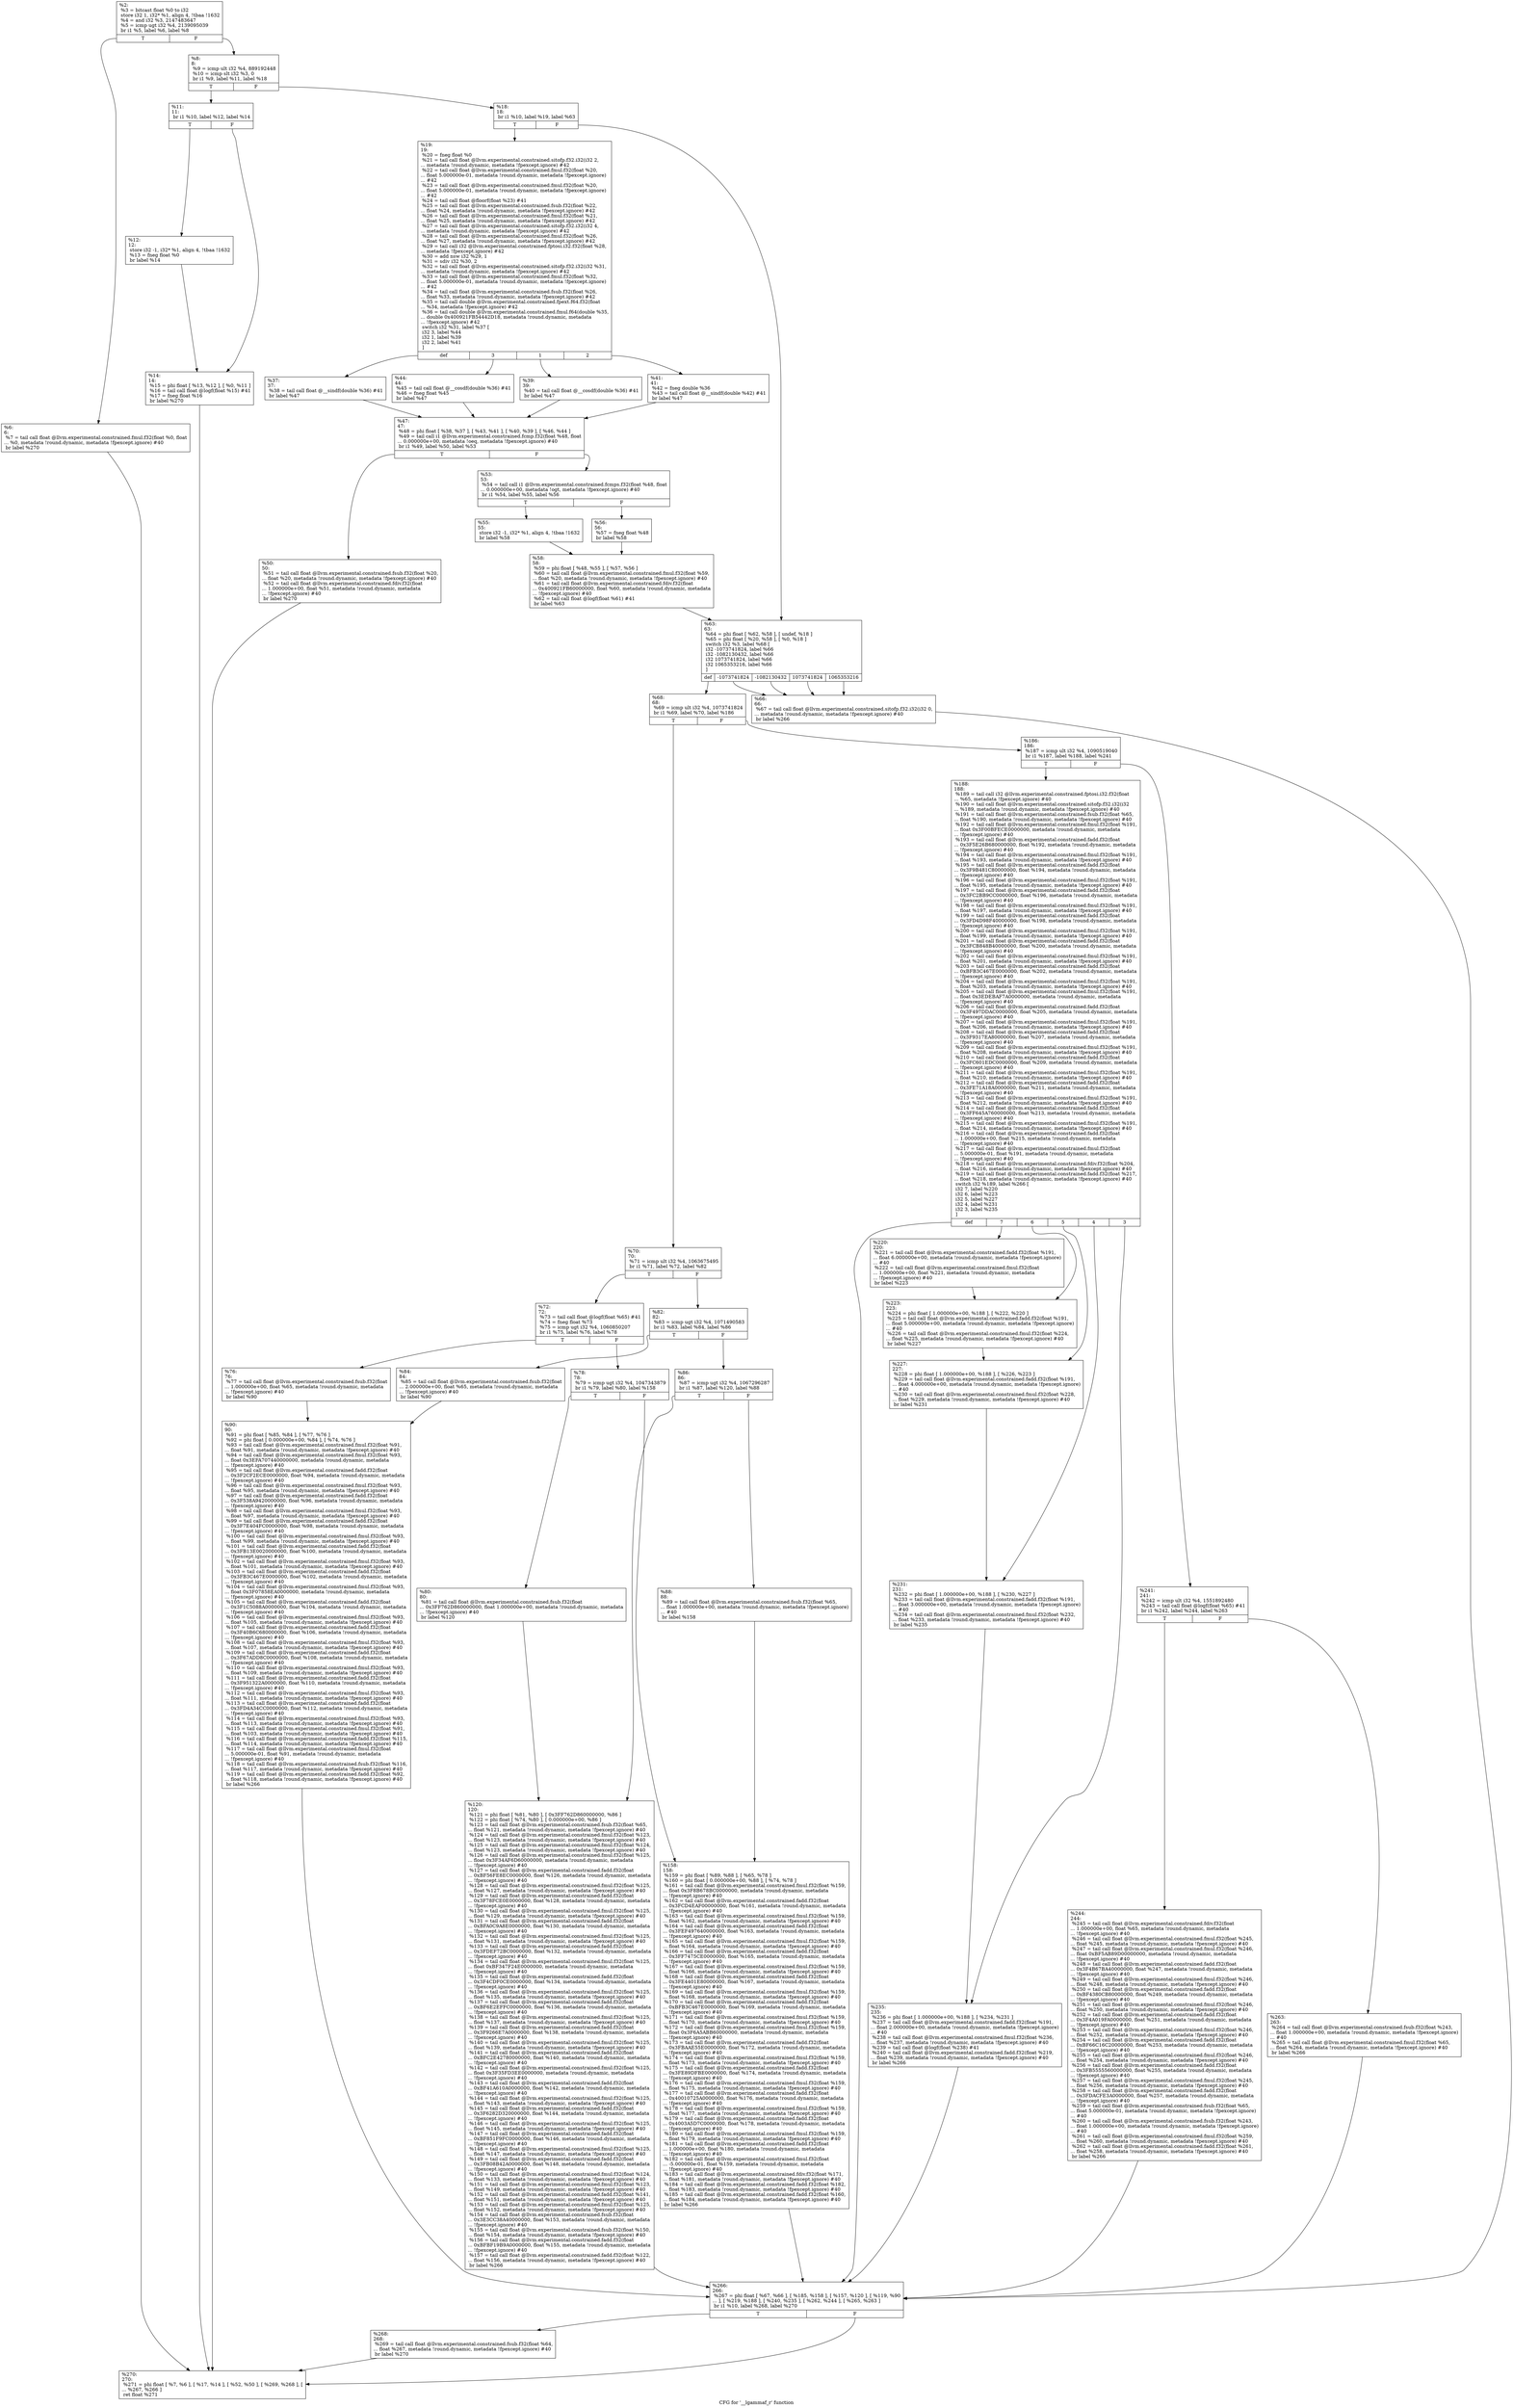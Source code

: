 digraph "CFG for '__lgammaf_r' function" {
	label="CFG for '__lgammaf_r' function";

	Node0x198b1f0 [shape=record,label="{%2:\l  %3 = bitcast float %0 to i32\l  store i32 1, i32* %1, align 4, !tbaa !1632\l  %4 = and i32 %3, 2147483647\l  %5 = icmp ugt i32 %4, 2139095039\l  br i1 %5, label %6, label %8\l|{<s0>T|<s1>F}}"];
	Node0x198b1f0:s0 -> Node0x198b630;
	Node0x198b1f0:s1 -> Node0x198b680;
	Node0x198b630 [shape=record,label="{%6:\l6:                                                \l  %7 = tail call float @llvm.experimental.constrained.fmul.f32(float %0, float\l... %0, metadata !round.dynamic, metadata !fpexcept.ignore) #40\l  br label %270\l}"];
	Node0x198b630 -> Node0x198c3f0;
	Node0x198b680 [shape=record,label="{%8:\l8:                                                \l  %9 = icmp ult i32 %4, 889192448\l  %10 = icmp slt i32 %3, 0\l  br i1 %9, label %11, label %18\l|{<s0>T|<s1>F}}"];
	Node0x198b680:s0 -> Node0x198b6d0;
	Node0x198b680:s1 -> Node0x198b7c0;
	Node0x198b6d0 [shape=record,label="{%11:\l11:                                               \l  br i1 %10, label %12, label %14\l|{<s0>T|<s1>F}}"];
	Node0x198b6d0:s0 -> Node0x198b720;
	Node0x198b6d0:s1 -> Node0x198b770;
	Node0x198b720 [shape=record,label="{%12:\l12:                                               \l  store i32 -1, i32* %1, align 4, !tbaa !1632\l  %13 = fneg float %0\l  br label %14\l}"];
	Node0x198b720 -> Node0x198b770;
	Node0x198b770 [shape=record,label="{%14:\l14:                                               \l  %15 = phi float [ %13, %12 ], [ %0, %11 ]\l  %16 = tail call float @logf(float %15) #41\l  %17 = fneg float %16\l  br label %270\l}"];
	Node0x198b770 -> Node0x198c3f0;
	Node0x198b7c0 [shape=record,label="{%18:\l18:                                               \l  br i1 %10, label %19, label %63\l|{<s0>T|<s1>F}}"];
	Node0x198b7c0:s0 -> Node0x198b810;
	Node0x198b7c0:s1 -> Node0x198bb80;
	Node0x198b810 [shape=record,label="{%19:\l19:                                               \l  %20 = fneg float %0\l  %21 = tail call float @llvm.experimental.constrained.sitofp.f32.i32(i32 2,\l... metadata !round.dynamic, metadata !fpexcept.ignore) #42\l  %22 = tail call float @llvm.experimental.constrained.fmul.f32(float %20,\l... float 5.000000e-01, metadata !round.dynamic, metadata !fpexcept.ignore)\l... #42\l  %23 = tail call float @llvm.experimental.constrained.fmul.f32(float %20,\l... float 5.000000e-01, metadata !round.dynamic, metadata !fpexcept.ignore)\l... #42\l  %24 = tail call float @floorf(float %23) #41\l  %25 = tail call float @llvm.experimental.constrained.fsub.f32(float %22,\l... float %24, metadata !round.dynamic, metadata !fpexcept.ignore) #42\l  %26 = tail call float @llvm.experimental.constrained.fmul.f32(float %21,\l... float %25, metadata !round.dynamic, metadata !fpexcept.ignore) #42\l  %27 = tail call float @llvm.experimental.constrained.sitofp.f32.i32(i32 4,\l... metadata !round.dynamic, metadata !fpexcept.ignore) #42\l  %28 = tail call float @llvm.experimental.constrained.fmul.f32(float %26,\l... float %27, metadata !round.dynamic, metadata !fpexcept.ignore) #42\l  %29 = tail call i32 @llvm.experimental.constrained.fptosi.i32.f32(float %28,\l... metadata !fpexcept.ignore) #42\l  %30 = add nsw i32 %29, 1\l  %31 = sdiv i32 %30, 2\l  %32 = tail call float @llvm.experimental.constrained.sitofp.f32.i32(i32 %31,\l... metadata !round.dynamic, metadata !fpexcept.ignore) #42\l  %33 = tail call float @llvm.experimental.constrained.fmul.f32(float %32,\l... float 5.000000e-01, metadata !round.dynamic, metadata !fpexcept.ignore)\l... #42\l  %34 = tail call float @llvm.experimental.constrained.fsub.f32(float %26,\l... float %33, metadata !round.dynamic, metadata !fpexcept.ignore) #42\l  %35 = tail call double @llvm.experimental.constrained.fpext.f64.f32(float\l... %34, metadata !fpexcept.ignore) #42\l  %36 = tail call double @llvm.experimental.constrained.fmul.f64(double %35,\l... double 0x400921FB54442D18, metadata !round.dynamic, metadata\l... !fpexcept.ignore) #42\l  switch i32 %31, label %37 [\l    i32 3, label %44\l    i32 1, label %39\l    i32 2, label %41\l  ]\l|{<s0>def|<s1>3|<s2>1|<s3>2}}"];
	Node0x198b810:s0 -> Node0x198b860;
	Node0x198b810:s1 -> Node0x198b950;
	Node0x198b810:s2 -> Node0x198b8b0;
	Node0x198b810:s3 -> Node0x198b900;
	Node0x198b860 [shape=record,label="{%37:\l37:                                               \l  %38 = tail call float @__sindf(double %36) #41\l  br label %47\l}"];
	Node0x198b860 -> Node0x198b9a0;
	Node0x198b8b0 [shape=record,label="{%39:\l39:                                               \l  %40 = tail call float @__cosdf(double %36) #41\l  br label %47\l}"];
	Node0x198b8b0 -> Node0x198b9a0;
	Node0x198b900 [shape=record,label="{%41:\l41:                                               \l  %42 = fneg double %36\l  %43 = tail call float @__sindf(double %42) #41\l  br label %47\l}"];
	Node0x198b900 -> Node0x198b9a0;
	Node0x198b950 [shape=record,label="{%44:\l44:                                               \l  %45 = tail call float @__cosdf(double %36) #41\l  %46 = fneg float %45\l  br label %47\l}"];
	Node0x198b950 -> Node0x198b9a0;
	Node0x198b9a0 [shape=record,label="{%47:\l47:                                               \l  %48 = phi float [ %38, %37 ], [ %43, %41 ], [ %40, %39 ], [ %46, %44 ]\l  %49 = tail call i1 @llvm.experimental.constrained.fcmp.f32(float %48, float\l... 0.000000e+00, metadata !oeq, metadata !fpexcept.ignore) #40\l  br i1 %49, label %50, label %53\l|{<s0>T|<s1>F}}"];
	Node0x198b9a0:s0 -> Node0x198b9f0;
	Node0x198b9a0:s1 -> Node0x198ba40;
	Node0x198b9f0 [shape=record,label="{%50:\l50:                                               \l  %51 = tail call float @llvm.experimental.constrained.fsub.f32(float %20,\l... float %20, metadata !round.dynamic, metadata !fpexcept.ignore) #40\l  %52 = tail call float @llvm.experimental.constrained.fdiv.f32(float\l... 1.000000e+00, float %51, metadata !round.dynamic, metadata\l... !fpexcept.ignore) #40\l  br label %270\l}"];
	Node0x198b9f0 -> Node0x198c3f0;
	Node0x198ba40 [shape=record,label="{%53:\l53:                                               \l  %54 = tail call i1 @llvm.experimental.constrained.fcmps.f32(float %48, float\l... 0.000000e+00, metadata !ogt, metadata !fpexcept.ignore) #40\l  br i1 %54, label %55, label %56\l|{<s0>T|<s1>F}}"];
	Node0x198ba40:s0 -> Node0x198ba90;
	Node0x198ba40:s1 -> Node0x198bae0;
	Node0x198ba90 [shape=record,label="{%55:\l55:                                               \l  store i32 -1, i32* %1, align 4, !tbaa !1632\l  br label %58\l}"];
	Node0x198ba90 -> Node0x198bb30;
	Node0x198bae0 [shape=record,label="{%56:\l56:                                               \l  %57 = fneg float %48\l  br label %58\l}"];
	Node0x198bae0 -> Node0x198bb30;
	Node0x198bb30 [shape=record,label="{%58:\l58:                                               \l  %59 = phi float [ %48, %55 ], [ %57, %56 ]\l  %60 = tail call float @llvm.experimental.constrained.fmul.f32(float %59,\l... float %20, metadata !round.dynamic, metadata !fpexcept.ignore) #40\l  %61 = tail call float @llvm.experimental.constrained.fdiv.f32(float\l... 0x400921FB60000000, float %60, metadata !round.dynamic, metadata\l... !fpexcept.ignore) #40\l  %62 = tail call float @logf(float %61) #41\l  br label %63\l}"];
	Node0x198bb30 -> Node0x198bb80;
	Node0x198bb80 [shape=record,label="{%63:\l63:                                               \l  %64 = phi float [ %62, %58 ], [ undef, %18 ]\l  %65 = phi float [ %20, %58 ], [ %0, %18 ]\l  switch i32 %3, label %68 [\l    i32 -1073741824, label %66\l    i32 -1082130432, label %66\l    i32 1073741824, label %66\l    i32 1065353216, label %66\l  ]\l|{<s0>def|<s1>-1073741824|<s2>-1082130432|<s3>1073741824|<s4>1065353216}}"];
	Node0x198bb80:s0 -> Node0x198bc20;
	Node0x198bb80:s1 -> Node0x198bbd0;
	Node0x198bb80:s2 -> Node0x198bbd0;
	Node0x198bb80:s3 -> Node0x198bbd0;
	Node0x198bb80:s4 -> Node0x198bbd0;
	Node0x198bbd0 [shape=record,label="{%66:\l66:                                               \l  %67 = tail call float @llvm.experimental.constrained.sitofp.f32.i32(i32 0,\l... metadata !round.dynamic, metadata !fpexcept.ignore) #40\l  br label %266\l}"];
	Node0x198bbd0 -> Node0x198c350;
	Node0x198bc20 [shape=record,label="{%68:\l68:                                               \l  %69 = icmp ult i32 %4, 1073741824\l  br i1 %69, label %70, label %186\l|{<s0>T|<s1>F}}"];
	Node0x198bc20:s0 -> Node0x198bc70;
	Node0x198bc20:s1 -> Node0x198c030;
	Node0x198bc70 [shape=record,label="{%70:\l70:                                               \l  %71 = icmp ult i32 %4, 1063675495\l  br i1 %71, label %72, label %82\l|{<s0>T|<s1>F}}"];
	Node0x198bc70:s0 -> Node0x198bcc0;
	Node0x198bc70:s1 -> Node0x198be00;
	Node0x198bcc0 [shape=record,label="{%72:\l72:                                               \l  %73 = tail call float @logf(float %65) #41\l  %74 = fneg float %73\l  %75 = icmp ugt i32 %4, 1060850207\l  br i1 %75, label %76, label %78\l|{<s0>T|<s1>F}}"];
	Node0x198bcc0:s0 -> Node0x198bd10;
	Node0x198bcc0:s1 -> Node0x198bd60;
	Node0x198bd10 [shape=record,label="{%76:\l76:                                               \l  %77 = tail call float @llvm.experimental.constrained.fsub.f32(float\l... 1.000000e+00, float %65, metadata !round.dynamic, metadata\l... !fpexcept.ignore) #40\l  br label %90\l}"];
	Node0x198bd10 -> Node0x198bf40;
	Node0x198bd60 [shape=record,label="{%78:\l78:                                               \l  %79 = icmp ugt i32 %4, 1047343879\l  br i1 %79, label %80, label %158\l|{<s0>T|<s1>F}}"];
	Node0x198bd60:s0 -> Node0x198bdb0;
	Node0x198bd60:s1 -> Node0x198bfe0;
	Node0x198bdb0 [shape=record,label="{%80:\l80:                                               \l  %81 = tail call float @llvm.experimental.constrained.fsub.f32(float\l... 0x3FF762D860000000, float 1.000000e+00, metadata !round.dynamic, metadata\l... !fpexcept.ignore) #40\l  br label %120\l}"];
	Node0x198bdb0 -> Node0x198bf90;
	Node0x198be00 [shape=record,label="{%82:\l82:                                               \l  %83 = icmp ugt i32 %4, 1071490583\l  br i1 %83, label %84, label %86\l|{<s0>T|<s1>F}}"];
	Node0x198be00:s0 -> Node0x198be50;
	Node0x198be00:s1 -> Node0x198bea0;
	Node0x198be50 [shape=record,label="{%84:\l84:                                               \l  %85 = tail call float @llvm.experimental.constrained.fsub.f32(float\l... 2.000000e+00, float %65, metadata !round.dynamic, metadata\l... !fpexcept.ignore) #40\l  br label %90\l}"];
	Node0x198be50 -> Node0x198bf40;
	Node0x198bea0 [shape=record,label="{%86:\l86:                                               \l  %87 = icmp ugt i32 %4, 1067296287\l  br i1 %87, label %120, label %88\l|{<s0>T|<s1>F}}"];
	Node0x198bea0:s0 -> Node0x198bf90;
	Node0x198bea0:s1 -> Node0x198bef0;
	Node0x198bef0 [shape=record,label="{%88:\l88:                                               \l  %89 = tail call float @llvm.experimental.constrained.fsub.f32(float %65,\l... float 1.000000e+00, metadata !round.dynamic, metadata !fpexcept.ignore)\l... #40\l  br label %158\l}"];
	Node0x198bef0 -> Node0x198bfe0;
	Node0x198bf40 [shape=record,label="{%90:\l90:                                               \l  %91 = phi float [ %85, %84 ], [ %77, %76 ]\l  %92 = phi float [ 0.000000e+00, %84 ], [ %74, %76 ]\l  %93 = tail call float @llvm.experimental.constrained.fmul.f32(float %91,\l... float %91, metadata !round.dynamic, metadata !fpexcept.ignore) #40\l  %94 = tail call float @llvm.experimental.constrained.fmul.f32(float %93,\l... float 0x3EFA707440000000, metadata !round.dynamic, metadata\l... !fpexcept.ignore) #40\l  %95 = tail call float @llvm.experimental.constrained.fadd.f32(float\l... 0x3F2CF2ECE0000000, float %94, metadata !round.dynamic, metadata\l... !fpexcept.ignore) #40\l  %96 = tail call float @llvm.experimental.constrained.fmul.f32(float %93,\l... float %95, metadata !round.dynamic, metadata !fpexcept.ignore) #40\l  %97 = tail call float @llvm.experimental.constrained.fadd.f32(float\l... 0x3F538A9420000000, float %96, metadata !round.dynamic, metadata\l... !fpexcept.ignore) #40\l  %98 = tail call float @llvm.experimental.constrained.fmul.f32(float %93,\l... float %97, metadata !round.dynamic, metadata !fpexcept.ignore) #40\l  %99 = tail call float @llvm.experimental.constrained.fadd.f32(float\l... 0x3F7E404FC0000000, float %98, metadata !round.dynamic, metadata\l... !fpexcept.ignore) #40\l  %100 = tail call float @llvm.experimental.constrained.fmul.f32(float %93,\l... float %99, metadata !round.dynamic, metadata !fpexcept.ignore) #40\l  %101 = tail call float @llvm.experimental.constrained.fadd.f32(float\l... 0x3FB13E0020000000, float %100, metadata !round.dynamic, metadata\l... !fpexcept.ignore) #40\l  %102 = tail call float @llvm.experimental.constrained.fmul.f32(float %93,\l... float %101, metadata !round.dynamic, metadata !fpexcept.ignore) #40\l  %103 = tail call float @llvm.experimental.constrained.fadd.f32(float\l... 0x3FB3C467E0000000, float %102, metadata !round.dynamic, metadata\l... !fpexcept.ignore) #40\l  %104 = tail call float @llvm.experimental.constrained.fmul.f32(float %93,\l... float 0x3F07858EA0000000, metadata !round.dynamic, metadata\l... !fpexcept.ignore) #40\l  %105 = tail call float @llvm.experimental.constrained.fadd.f32(float\l... 0x3F1C5088A0000000, float %104, metadata !round.dynamic, metadata\l... !fpexcept.ignore) #40\l  %106 = tail call float @llvm.experimental.constrained.fmul.f32(float %93,\l... float %105, metadata !round.dynamic, metadata !fpexcept.ignore) #40\l  %107 = tail call float @llvm.experimental.constrained.fadd.f32(float\l... 0x3F40B6C680000000, float %106, metadata !round.dynamic, metadata\l... !fpexcept.ignore) #40\l  %108 = tail call float @llvm.experimental.constrained.fmul.f32(float %93,\l... float %107, metadata !round.dynamic, metadata !fpexcept.ignore) #40\l  %109 = tail call float @llvm.experimental.constrained.fadd.f32(float\l... 0x3F67ADD8C0000000, float %108, metadata !round.dynamic, metadata\l... !fpexcept.ignore) #40\l  %110 = tail call float @llvm.experimental.constrained.fmul.f32(float %93,\l... float %109, metadata !round.dynamic, metadata !fpexcept.ignore) #40\l  %111 = tail call float @llvm.experimental.constrained.fadd.f32(float\l... 0x3F951322A0000000, float %110, metadata !round.dynamic, metadata\l... !fpexcept.ignore) #40\l  %112 = tail call float @llvm.experimental.constrained.fmul.f32(float %93,\l... float %111, metadata !round.dynamic, metadata !fpexcept.ignore) #40\l  %113 = tail call float @llvm.experimental.constrained.fadd.f32(float\l... 0x3FD4A34CC0000000, float %112, metadata !round.dynamic, metadata\l... !fpexcept.ignore) #40\l  %114 = tail call float @llvm.experimental.constrained.fmul.f32(float %93,\l... float %113, metadata !round.dynamic, metadata !fpexcept.ignore) #40\l  %115 = tail call float @llvm.experimental.constrained.fmul.f32(float %91,\l... float %103, metadata !round.dynamic, metadata !fpexcept.ignore) #40\l  %116 = tail call float @llvm.experimental.constrained.fadd.f32(float %115,\l... float %114, metadata !round.dynamic, metadata !fpexcept.ignore) #40\l  %117 = tail call float @llvm.experimental.constrained.fmul.f32(float\l... 5.000000e-01, float %91, metadata !round.dynamic, metadata\l... !fpexcept.ignore) #40\l  %118 = tail call float @llvm.experimental.constrained.fsub.f32(float %116,\l... float %117, metadata !round.dynamic, metadata !fpexcept.ignore) #40\l  %119 = tail call float @llvm.experimental.constrained.fadd.f32(float %92,\l... float %118, metadata !round.dynamic, metadata !fpexcept.ignore) #40\l  br label %266\l}"];
	Node0x198bf40 -> Node0x198c350;
	Node0x198bf90 [shape=record,label="{%120:\l120:                                              \l  %121 = phi float [ %81, %80 ], [ 0x3FF762D860000000, %86 ]\l  %122 = phi float [ %74, %80 ], [ 0.000000e+00, %86 ]\l  %123 = tail call float @llvm.experimental.constrained.fsub.f32(float %65,\l... float %121, metadata !round.dynamic, metadata !fpexcept.ignore) #40\l  %124 = tail call float @llvm.experimental.constrained.fmul.f32(float %123,\l... float %123, metadata !round.dynamic, metadata !fpexcept.ignore) #40\l  %125 = tail call float @llvm.experimental.constrained.fmul.f32(float %124,\l... float %123, metadata !round.dynamic, metadata !fpexcept.ignore) #40\l  %126 = tail call float @llvm.experimental.constrained.fmul.f32(float %125,\l... float 0x3F34AF6D60000000, metadata !round.dynamic, metadata\l... !fpexcept.ignore) #40\l  %127 = tail call float @llvm.experimental.constrained.fadd.f32(float\l... 0xBF56FE8EC0000000, float %126, metadata !round.dynamic, metadata\l... !fpexcept.ignore) #40\l  %128 = tail call float @llvm.experimental.constrained.fmul.f32(float %125,\l... float %127, metadata !round.dynamic, metadata !fpexcept.ignore) #40\l  %129 = tail call float @llvm.experimental.constrained.fadd.f32(float\l... 0x3F78FCE0E0000000, float %128, metadata !round.dynamic, metadata\l... !fpexcept.ignore) #40\l  %130 = tail call float @llvm.experimental.constrained.fmul.f32(float %125,\l... float %129, metadata !round.dynamic, metadata !fpexcept.ignore) #40\l  %131 = tail call float @llvm.experimental.constrained.fadd.f32(float\l... 0xBFA0C9A8E0000000, float %130, metadata !round.dynamic, metadata\l... !fpexcept.ignore) #40\l  %132 = tail call float @llvm.experimental.constrained.fmul.f32(float %125,\l... float %131, metadata !round.dynamic, metadata !fpexcept.ignore) #40\l  %133 = tail call float @llvm.experimental.constrained.fadd.f32(float\l... 0x3FDEF72BC0000000, float %132, metadata !round.dynamic, metadata\l... !fpexcept.ignore) #40\l  %134 = tail call float @llvm.experimental.constrained.fmul.f32(float %125,\l... float 0xBF347F24E0000000, metadata !round.dynamic, metadata\l... !fpexcept.ignore) #40\l  %135 = tail call float @llvm.experimental.constrained.fadd.f32(float\l... 0x3F4CDF0CE0000000, float %134, metadata !round.dynamic, metadata\l... !fpexcept.ignore) #40\l  %136 = tail call float @llvm.experimental.constrained.fmul.f32(float %125,\l... float %135, metadata !round.dynamic, metadata !fpexcept.ignore) #40\l  %137 = tail call float @llvm.experimental.constrained.fadd.f32(float\l... 0xBF6E2EFFC0000000, float %136, metadata !round.dynamic, metadata\l... !fpexcept.ignore) #40\l  %138 = tail call float @llvm.experimental.constrained.fmul.f32(float %125,\l... float %137, metadata !round.dynamic, metadata !fpexcept.ignore) #40\l  %139 = tail call float @llvm.experimental.constrained.fadd.f32(float\l... 0x3F9266E7A0000000, float %138, metadata !round.dynamic, metadata\l... !fpexcept.ignore) #40\l  %140 = tail call float @llvm.experimental.constrained.fmul.f32(float %125,\l... float %139, metadata !round.dynamic, metadata !fpexcept.ignore) #40\l  %141 = tail call float @llvm.experimental.constrained.fadd.f32(float\l... 0xBFC2E42780000000, float %140, metadata !round.dynamic, metadata\l... !fpexcept.ignore) #40\l  %142 = tail call float @llvm.experimental.constrained.fmul.f32(float %125,\l... float 0x3F35FD3EE0000000, metadata !round.dynamic, metadata\l... !fpexcept.ignore) #40\l  %143 = tail call float @llvm.experimental.constrained.fadd.f32(float\l... 0xBF41A610A0000000, float %142, metadata !round.dynamic, metadata\l... !fpexcept.ignore) #40\l  %144 = tail call float @llvm.experimental.constrained.fmul.f32(float %125,\l... float %143, metadata !round.dynamic, metadata !fpexcept.ignore) #40\l  %145 = tail call float @llvm.experimental.constrained.fadd.f32(float\l... 0x3F6282D320000000, float %144, metadata !round.dynamic, metadata\l... !fpexcept.ignore) #40\l  %146 = tail call float @llvm.experimental.constrained.fmul.f32(float %125,\l... float %145, metadata !round.dynamic, metadata !fpexcept.ignore) #40\l  %147 = tail call float @llvm.experimental.constrained.fadd.f32(float\l... 0xBF851F9FC0000000, float %146, metadata !round.dynamic, metadata\l... !fpexcept.ignore) #40\l  %148 = tail call float @llvm.experimental.constrained.fmul.f32(float %125,\l... float %147, metadata !round.dynamic, metadata !fpexcept.ignore) #40\l  %149 = tail call float @llvm.experimental.constrained.fadd.f32(float\l... 0x3FB08B42A0000000, float %148, metadata !round.dynamic, metadata\l... !fpexcept.ignore) #40\l  %150 = tail call float @llvm.experimental.constrained.fmul.f32(float %124,\l... float %133, metadata !round.dynamic, metadata !fpexcept.ignore) #40\l  %151 = tail call float @llvm.experimental.constrained.fmul.f32(float %123,\l... float %149, metadata !round.dynamic, metadata !fpexcept.ignore) #40\l  %152 = tail call float @llvm.experimental.constrained.fadd.f32(float %141,\l... float %151, metadata !round.dynamic, metadata !fpexcept.ignore) #40\l  %153 = tail call float @llvm.experimental.constrained.fmul.f32(float %125,\l... float %152, metadata !round.dynamic, metadata !fpexcept.ignore) #40\l  %154 = tail call float @llvm.experimental.constrained.fsub.f32(float\l... 0x3E3CC38A40000000, float %153, metadata !round.dynamic, metadata\l... !fpexcept.ignore) #40\l  %155 = tail call float @llvm.experimental.constrained.fsub.f32(float %150,\l... float %154, metadata !round.dynamic, metadata !fpexcept.ignore) #40\l  %156 = tail call float @llvm.experimental.constrained.fadd.f32(float\l... 0xBFBF19B9A0000000, float %155, metadata !round.dynamic, metadata\l... !fpexcept.ignore) #40\l  %157 = tail call float @llvm.experimental.constrained.fadd.f32(float %122,\l... float %156, metadata !round.dynamic, metadata !fpexcept.ignore) #40\l  br label %266\l}"];
	Node0x198bf90 -> Node0x198c350;
	Node0x198bfe0 [shape=record,label="{%158:\l158:                                              \l  %159 = phi float [ %89, %88 ], [ %65, %78 ]\l  %160 = phi float [ 0.000000e+00, %88 ], [ %74, %78 ]\l  %161 = tail call float @llvm.experimental.constrained.fmul.f32(float %159,\l... float 0x3F8B678BC0000000, metadata !round.dynamic, metadata\l... !fpexcept.ignore) #40\l  %162 = tail call float @llvm.experimental.constrained.fadd.f32(float\l... 0x3FCD4EAF00000000, float %161, metadata !round.dynamic, metadata\l... !fpexcept.ignore) #40\l  %163 = tail call float @llvm.experimental.constrained.fmul.f32(float %159,\l... float %162, metadata !round.dynamic, metadata !fpexcept.ignore) #40\l  %164 = tail call float @llvm.experimental.constrained.fadd.f32(float\l... 0x3FEF497640000000, float %163, metadata !round.dynamic, metadata\l... !fpexcept.ignore) #40\l  %165 = tail call float @llvm.experimental.constrained.fmul.f32(float %159,\l... float %164, metadata !round.dynamic, metadata !fpexcept.ignore) #40\l  %166 = tail call float @llvm.experimental.constrained.fadd.f32(float\l... 0x3FF7475CE0000000, float %165, metadata !round.dynamic, metadata\l... !fpexcept.ignore) #40\l  %167 = tail call float @llvm.experimental.constrained.fmul.f32(float %159,\l... float %166, metadata !round.dynamic, metadata !fpexcept.ignore) #40\l  %168 = tail call float @llvm.experimental.constrained.fadd.f32(float\l... 0x3FE4401E80000000, float %167, metadata !round.dynamic, metadata\l... !fpexcept.ignore) #40\l  %169 = tail call float @llvm.experimental.constrained.fmul.f32(float %159,\l... float %168, metadata !round.dynamic, metadata !fpexcept.ignore) #40\l  %170 = tail call float @llvm.experimental.constrained.fadd.f32(float\l... 0xBFB3C467E0000000, float %169, metadata !round.dynamic, metadata\l... !fpexcept.ignore) #40\l  %171 = tail call float @llvm.experimental.constrained.fmul.f32(float %159,\l... float %170, metadata !round.dynamic, metadata !fpexcept.ignore) #40\l  %172 = tail call float @llvm.experimental.constrained.fmul.f32(float %159,\l... float 0x3F6A5ABB60000000, metadata !round.dynamic, metadata\l... !fpexcept.ignore) #40\l  %173 = tail call float @llvm.experimental.constrained.fadd.f32(float\l... 0x3FBAAE55E0000000, float %172, metadata !round.dynamic, metadata\l... !fpexcept.ignore) #40\l  %174 = tail call float @llvm.experimental.constrained.fmul.f32(float %159,\l... float %173, metadata !round.dynamic, metadata !fpexcept.ignore) #40\l  %175 = tail call float @llvm.experimental.constrained.fadd.f32(float\l... 0x3FE89DFBE0000000, float %174, metadata !round.dynamic, metadata\l... !fpexcept.ignore) #40\l  %176 = tail call float @llvm.experimental.constrained.fmul.f32(float %159,\l... float %175, metadata !round.dynamic, metadata !fpexcept.ignore) #40\l  %177 = tail call float @llvm.experimental.constrained.fadd.f32(float\l... 0x40010725A0000000, float %176, metadata !round.dynamic, metadata\l... !fpexcept.ignore) #40\l  %178 = tail call float @llvm.experimental.constrained.fmul.f32(float %159,\l... float %177, metadata !round.dynamic, metadata !fpexcept.ignore) #40\l  %179 = tail call float @llvm.experimental.constrained.fadd.f32(float\l... 0x4003A5D7C0000000, float %178, metadata !round.dynamic, metadata\l... !fpexcept.ignore) #40\l  %180 = tail call float @llvm.experimental.constrained.fmul.f32(float %159,\l... float %179, metadata !round.dynamic, metadata !fpexcept.ignore) #40\l  %181 = tail call float @llvm.experimental.constrained.fadd.f32(float\l... 1.000000e+00, float %180, metadata !round.dynamic, metadata\l... !fpexcept.ignore) #40\l  %182 = tail call float @llvm.experimental.constrained.fmul.f32(float\l... -5.000000e-01, float %159, metadata !round.dynamic, metadata\l... !fpexcept.ignore) #40\l  %183 = tail call float @llvm.experimental.constrained.fdiv.f32(float %171,\l... float %181, metadata !round.dynamic, metadata !fpexcept.ignore) #40\l  %184 = tail call float @llvm.experimental.constrained.fadd.f32(float %182,\l... float %183, metadata !round.dynamic, metadata !fpexcept.ignore) #40\l  %185 = tail call float @llvm.experimental.constrained.fadd.f32(float %160,\l... float %184, metadata !round.dynamic, metadata !fpexcept.ignore) #40\l  br label %266\l}"];
	Node0x198bfe0 -> Node0x198c350;
	Node0x198c030 [shape=record,label="{%186:\l186:                                              \l  %187 = icmp ult i32 %4, 1090519040\l  br i1 %187, label %188, label %241\l|{<s0>T|<s1>F}}"];
	Node0x198c030:s0 -> Node0x198c080;
	Node0x198c030:s1 -> Node0x198c260;
	Node0x198c080 [shape=record,label="{%188:\l188:                                              \l  %189 = tail call i32 @llvm.experimental.constrained.fptosi.i32.f32(float\l... %65, metadata !fpexcept.ignore) #40\l  %190 = tail call float @llvm.experimental.constrained.sitofp.f32.i32(i32\l... %189, metadata !round.dynamic, metadata !fpexcept.ignore) #40\l  %191 = tail call float @llvm.experimental.constrained.fsub.f32(float %65,\l... float %190, metadata !round.dynamic, metadata !fpexcept.ignore) #40\l  %192 = tail call float @llvm.experimental.constrained.fmul.f32(float %191,\l... float 0x3F00BFECE0000000, metadata !round.dynamic, metadata\l... !fpexcept.ignore) #40\l  %193 = tail call float @llvm.experimental.constrained.fadd.f32(float\l... 0x3F5E26B680000000, float %192, metadata !round.dynamic, metadata\l... !fpexcept.ignore) #40\l  %194 = tail call float @llvm.experimental.constrained.fmul.f32(float %191,\l... float %193, metadata !round.dynamic, metadata !fpexcept.ignore) #40\l  %195 = tail call float @llvm.experimental.constrained.fadd.f32(float\l... 0x3F9B481C80000000, float %194, metadata !round.dynamic, metadata\l... !fpexcept.ignore) #40\l  %196 = tail call float @llvm.experimental.constrained.fmul.f32(float %191,\l... float %195, metadata !round.dynamic, metadata !fpexcept.ignore) #40\l  %197 = tail call float @llvm.experimental.constrained.fadd.f32(float\l... 0x3FC2BB9CC0000000, float %196, metadata !round.dynamic, metadata\l... !fpexcept.ignore) #40\l  %198 = tail call float @llvm.experimental.constrained.fmul.f32(float %191,\l... float %197, metadata !round.dynamic, metadata !fpexcept.ignore) #40\l  %199 = tail call float @llvm.experimental.constrained.fadd.f32(float\l... 0x3FD4D98F40000000, float %198, metadata !round.dynamic, metadata\l... !fpexcept.ignore) #40\l  %200 = tail call float @llvm.experimental.constrained.fmul.f32(float %191,\l... float %199, metadata !round.dynamic, metadata !fpexcept.ignore) #40\l  %201 = tail call float @llvm.experimental.constrained.fadd.f32(float\l... 0x3FCB848B40000000, float %200, metadata !round.dynamic, metadata\l... !fpexcept.ignore) #40\l  %202 = tail call float @llvm.experimental.constrained.fmul.f32(float %191,\l... float %201, metadata !round.dynamic, metadata !fpexcept.ignore) #40\l  %203 = tail call float @llvm.experimental.constrained.fadd.f32(float\l... 0xBFB3C467E0000000, float %202, metadata !round.dynamic, metadata\l... !fpexcept.ignore) #40\l  %204 = tail call float @llvm.experimental.constrained.fmul.f32(float %191,\l... float %203, metadata !round.dynamic, metadata !fpexcept.ignore) #40\l  %205 = tail call float @llvm.experimental.constrained.fmul.f32(float %191,\l... float 0x3EDEBAF7A0000000, metadata !round.dynamic, metadata\l... !fpexcept.ignore) #40\l  %206 = tail call float @llvm.experimental.constrained.fadd.f32(float\l... 0x3F497DDAC0000000, float %205, metadata !round.dynamic, metadata\l... !fpexcept.ignore) #40\l  %207 = tail call float @llvm.experimental.constrained.fmul.f32(float %191,\l... float %206, metadata !round.dynamic, metadata !fpexcept.ignore) #40\l  %208 = tail call float @llvm.experimental.constrained.fadd.f32(float\l... 0x3F9317EA80000000, float %207, metadata !round.dynamic, metadata\l... !fpexcept.ignore) #40\l  %209 = tail call float @llvm.experimental.constrained.fmul.f32(float %191,\l... float %208, metadata !round.dynamic, metadata !fpexcept.ignore) #40\l  %210 = tail call float @llvm.experimental.constrained.fadd.f32(float\l... 0x3FC601EDC0000000, float %209, metadata !round.dynamic, metadata\l... !fpexcept.ignore) #40\l  %211 = tail call float @llvm.experimental.constrained.fmul.f32(float %191,\l... float %210, metadata !round.dynamic, metadata !fpexcept.ignore) #40\l  %212 = tail call float @llvm.experimental.constrained.fadd.f32(float\l... 0x3FE71A18A0000000, float %211, metadata !round.dynamic, metadata\l... !fpexcept.ignore) #40\l  %213 = tail call float @llvm.experimental.constrained.fmul.f32(float %191,\l... float %212, metadata !round.dynamic, metadata !fpexcept.ignore) #40\l  %214 = tail call float @llvm.experimental.constrained.fadd.f32(float\l... 0x3FF645A760000000, float %213, metadata !round.dynamic, metadata\l... !fpexcept.ignore) #40\l  %215 = tail call float @llvm.experimental.constrained.fmul.f32(float %191,\l... float %214, metadata !round.dynamic, metadata !fpexcept.ignore) #40\l  %216 = tail call float @llvm.experimental.constrained.fadd.f32(float\l... 1.000000e+00, float %215, metadata !round.dynamic, metadata\l... !fpexcept.ignore) #40\l  %217 = tail call float @llvm.experimental.constrained.fmul.f32(float\l... 5.000000e-01, float %191, metadata !round.dynamic, metadata\l... !fpexcept.ignore) #40\l  %218 = tail call float @llvm.experimental.constrained.fdiv.f32(float %204,\l... float %216, metadata !round.dynamic, metadata !fpexcept.ignore) #40\l  %219 = tail call float @llvm.experimental.constrained.fadd.f32(float %217,\l... float %218, metadata !round.dynamic, metadata !fpexcept.ignore) #40\l  switch i32 %189, label %266 [\l    i32 7, label %220\l    i32 6, label %223\l    i32 5, label %227\l    i32 4, label %231\l    i32 3, label %235\l  ]\l|{<s0>def|<s1>7|<s2>6|<s3>5|<s4>4|<s5>3}}"];
	Node0x198c080:s0 -> Node0x198c350;
	Node0x198c080:s1 -> Node0x198c0d0;
	Node0x198c080:s2 -> Node0x198c120;
	Node0x198c080:s3 -> Node0x198c170;
	Node0x198c080:s4 -> Node0x198c1c0;
	Node0x198c080:s5 -> Node0x198c210;
	Node0x198c0d0 [shape=record,label="{%220:\l220:                                              \l  %221 = tail call float @llvm.experimental.constrained.fadd.f32(float %191,\l... float 6.000000e+00, metadata !round.dynamic, metadata !fpexcept.ignore)\l... #40\l  %222 = tail call float @llvm.experimental.constrained.fmul.f32(float\l... 1.000000e+00, float %221, metadata !round.dynamic, metadata\l... !fpexcept.ignore) #40\l  br label %223\l}"];
	Node0x198c0d0 -> Node0x198c120;
	Node0x198c120 [shape=record,label="{%223:\l223:                                              \l  %224 = phi float [ 1.000000e+00, %188 ], [ %222, %220 ]\l  %225 = tail call float @llvm.experimental.constrained.fadd.f32(float %191,\l... float 5.000000e+00, metadata !round.dynamic, metadata !fpexcept.ignore)\l... #40\l  %226 = tail call float @llvm.experimental.constrained.fmul.f32(float %224,\l... float %225, metadata !round.dynamic, metadata !fpexcept.ignore) #40\l  br label %227\l}"];
	Node0x198c120 -> Node0x198c170;
	Node0x198c170 [shape=record,label="{%227:\l227:                                              \l  %228 = phi float [ 1.000000e+00, %188 ], [ %226, %223 ]\l  %229 = tail call float @llvm.experimental.constrained.fadd.f32(float %191,\l... float 4.000000e+00, metadata !round.dynamic, metadata !fpexcept.ignore)\l... #40\l  %230 = tail call float @llvm.experimental.constrained.fmul.f32(float %228,\l... float %229, metadata !round.dynamic, metadata !fpexcept.ignore) #40\l  br label %231\l}"];
	Node0x198c170 -> Node0x198c1c0;
	Node0x198c1c0 [shape=record,label="{%231:\l231:                                              \l  %232 = phi float [ 1.000000e+00, %188 ], [ %230, %227 ]\l  %233 = tail call float @llvm.experimental.constrained.fadd.f32(float %191,\l... float 3.000000e+00, metadata !round.dynamic, metadata !fpexcept.ignore)\l... #40\l  %234 = tail call float @llvm.experimental.constrained.fmul.f32(float %232,\l... float %233, metadata !round.dynamic, metadata !fpexcept.ignore) #40\l  br label %235\l}"];
	Node0x198c1c0 -> Node0x198c210;
	Node0x198c210 [shape=record,label="{%235:\l235:                                              \l  %236 = phi float [ 1.000000e+00, %188 ], [ %234, %231 ]\l  %237 = tail call float @llvm.experimental.constrained.fadd.f32(float %191,\l... float 2.000000e+00, metadata !round.dynamic, metadata !fpexcept.ignore)\l... #40\l  %238 = tail call float @llvm.experimental.constrained.fmul.f32(float %236,\l... float %237, metadata !round.dynamic, metadata !fpexcept.ignore) #40\l  %239 = tail call float @logf(float %238) #41\l  %240 = tail call float @llvm.experimental.constrained.fadd.f32(float %219,\l... float %239, metadata !round.dynamic, metadata !fpexcept.ignore) #40\l  br label %266\l}"];
	Node0x198c210 -> Node0x198c350;
	Node0x198c260 [shape=record,label="{%241:\l241:                                              \l  %242 = icmp ult i32 %4, 1551892480\l  %243 = tail call float @logf(float %65) #41\l  br i1 %242, label %244, label %263\l|{<s0>T|<s1>F}}"];
	Node0x198c260:s0 -> Node0x198c2b0;
	Node0x198c260:s1 -> Node0x198c300;
	Node0x198c2b0 [shape=record,label="{%244:\l244:                                              \l  %245 = tail call float @llvm.experimental.constrained.fdiv.f32(float\l... 1.000000e+00, float %65, metadata !round.dynamic, metadata\l... !fpexcept.ignore) #40\l  %246 = tail call float @llvm.experimental.constrained.fmul.f32(float %245,\l... float %245, metadata !round.dynamic, metadata !fpexcept.ignore) #40\l  %247 = tail call float @llvm.experimental.constrained.fmul.f32(float %246,\l... float 0xBF5AB89D00000000, metadata !round.dynamic, metadata\l... !fpexcept.ignore) #40\l  %248 = tail call float @llvm.experimental.constrained.fadd.f32(float\l... 0x3F4B67BA40000000, float %247, metadata !round.dynamic, metadata\l... !fpexcept.ignore) #40\l  %249 = tail call float @llvm.experimental.constrained.fmul.f32(float %246,\l... float %248, metadata !round.dynamic, metadata !fpexcept.ignore) #40\l  %250 = tail call float @llvm.experimental.constrained.fadd.f32(float\l... 0xBF4380CB80000000, float %249, metadata !round.dynamic, metadata\l... !fpexcept.ignore) #40\l  %251 = tail call float @llvm.experimental.constrained.fmul.f32(float %246,\l... float %250, metadata !round.dynamic, metadata !fpexcept.ignore) #40\l  %252 = tail call float @llvm.experimental.constrained.fadd.f32(float\l... 0x3F4A019FA0000000, float %251, metadata !round.dynamic, metadata\l... !fpexcept.ignore) #40\l  %253 = tail call float @llvm.experimental.constrained.fmul.f32(float %246,\l... float %252, metadata !round.dynamic, metadata !fpexcept.ignore) #40\l  %254 = tail call float @llvm.experimental.constrained.fadd.f32(float\l... 0xBF66C16C20000000, float %253, metadata !round.dynamic, metadata\l... !fpexcept.ignore) #40\l  %255 = tail call float @llvm.experimental.constrained.fmul.f32(float %246,\l... float %254, metadata !round.dynamic, metadata !fpexcept.ignore) #40\l  %256 = tail call float @llvm.experimental.constrained.fadd.f32(float\l... 0x3FB5555560000000, float %255, metadata !round.dynamic, metadata\l... !fpexcept.ignore) #40\l  %257 = tail call float @llvm.experimental.constrained.fmul.f32(float %245,\l... float %256, metadata !round.dynamic, metadata !fpexcept.ignore) #40\l  %258 = tail call float @llvm.experimental.constrained.fadd.f32(float\l... 0x3FDACFE3A0000000, float %257, metadata !round.dynamic, metadata\l... !fpexcept.ignore) #40\l  %259 = tail call float @llvm.experimental.constrained.fsub.f32(float %65,\l... float 5.000000e-01, metadata !round.dynamic, metadata !fpexcept.ignore)\l... #40\l  %260 = tail call float @llvm.experimental.constrained.fsub.f32(float %243,\l... float 1.000000e+00, metadata !round.dynamic, metadata !fpexcept.ignore)\l... #40\l  %261 = tail call float @llvm.experimental.constrained.fmul.f32(float %259,\l... float %260, metadata !round.dynamic, metadata !fpexcept.ignore) #40\l  %262 = tail call float @llvm.experimental.constrained.fadd.f32(float %261,\l... float %258, metadata !round.dynamic, metadata !fpexcept.ignore) #40\l  br label %266\l}"];
	Node0x198c2b0 -> Node0x198c350;
	Node0x198c300 [shape=record,label="{%263:\l263:                                              \l  %264 = tail call float @llvm.experimental.constrained.fsub.f32(float %243,\l... float 1.000000e+00, metadata !round.dynamic, metadata !fpexcept.ignore)\l... #40\l  %265 = tail call float @llvm.experimental.constrained.fmul.f32(float %65,\l... float %264, metadata !round.dynamic, metadata !fpexcept.ignore) #40\l  br label %266\l}"];
	Node0x198c300 -> Node0x198c350;
	Node0x198c350 [shape=record,label="{%266:\l266:                                              \l  %267 = phi float [ %67, %66 ], [ %185, %158 ], [ %157, %120 ], [ %119, %90\l... ], [ %219, %188 ], [ %240, %235 ], [ %262, %244 ], [ %265, %263 ]\l  br i1 %10, label %268, label %270\l|{<s0>T|<s1>F}}"];
	Node0x198c350:s0 -> Node0x198c3a0;
	Node0x198c350:s1 -> Node0x198c3f0;
	Node0x198c3a0 [shape=record,label="{%268:\l268:                                              \l  %269 = tail call float @llvm.experimental.constrained.fsub.f32(float %64,\l... float %267, metadata !round.dynamic, metadata !fpexcept.ignore) #40\l  br label %270\l}"];
	Node0x198c3a0 -> Node0x198c3f0;
	Node0x198c3f0 [shape=record,label="{%270:\l270:                                              \l  %271 = phi float [ %7, %6 ], [ %17, %14 ], [ %52, %50 ], [ %269, %268 ], [\l... %267, %266 ]\l  ret float %271\l}"];
}
